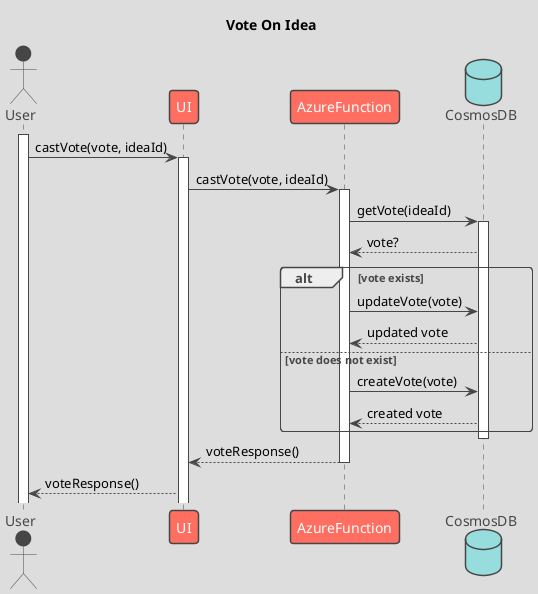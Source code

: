 @startuml VoteOnIdea
!theme toy
title Vote On Idea
actor User
participant UI
participant AzureFunction
database CosmosDB

activate User
User -> UI: castVote(vote, ideaId)
activate UI
UI -> AzureFunction: castVote(vote, ideaId)
activate AzureFunction

AzureFunction -> CosmosDB: getVote(ideaId)
activate CosmosDB
CosmosDB --> AzureFunction: vote?

alt vote exists
    AzureFunction -> CosmosDB: updateVote(vote)
    CosmosDB --> AzureFunction: updated vote
else vote does not exist
    AzureFunction -> CosmosDB: createVote(vote)
    CosmosDB --> AzureFunction: created vote
end
deactivate CosmosDB
AzureFunction --> UI: voteResponse()
deactivate AzureFunction
UI --> User: voteResponse()


@enduml
